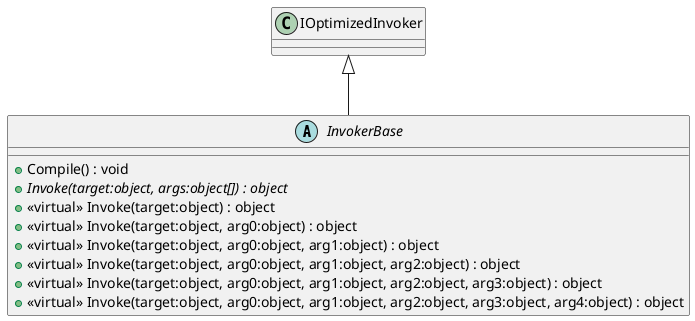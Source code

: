 @startuml
abstract class InvokerBase {
    + Compile() : void
    + {abstract} Invoke(target:object, args:object[]) : object
    + <<virtual>> Invoke(target:object) : object
    + <<virtual>> Invoke(target:object, arg0:object) : object
    + <<virtual>> Invoke(target:object, arg0:object, arg1:object) : object
    + <<virtual>> Invoke(target:object, arg0:object, arg1:object, arg2:object) : object
    + <<virtual>> Invoke(target:object, arg0:object, arg1:object, arg2:object, arg3:object) : object
    + <<virtual>> Invoke(target:object, arg0:object, arg1:object, arg2:object, arg3:object, arg4:object) : object
}
IOptimizedInvoker <|-- InvokerBase
@enduml

